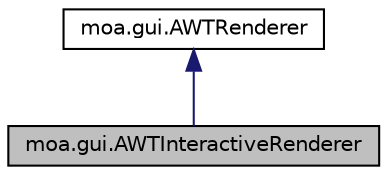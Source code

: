 digraph "moa.gui.AWTInteractiveRenderer"
{
 // LATEX_PDF_SIZE
  edge [fontname="Helvetica",fontsize="10",labelfontname="Helvetica",labelfontsize="10"];
  node [fontname="Helvetica",fontsize="10",shape=record];
  Node1 [label="moa.gui.AWTInteractiveRenderer",height=0.2,width=0.4,color="black", fillcolor="grey75", style="filled", fontcolor="black",tooltip=" "];
  Node2 -> Node1 [dir="back",color="midnightblue",fontsize="10",style="solid",fontname="Helvetica"];
  Node2 [label="moa.gui.AWTRenderer",height=0.2,width=0.4,color="black", fillcolor="white", style="filled",URL="$interfacemoa_1_1gui_1_1_a_w_t_renderer.html",tooltip=" "];
}
